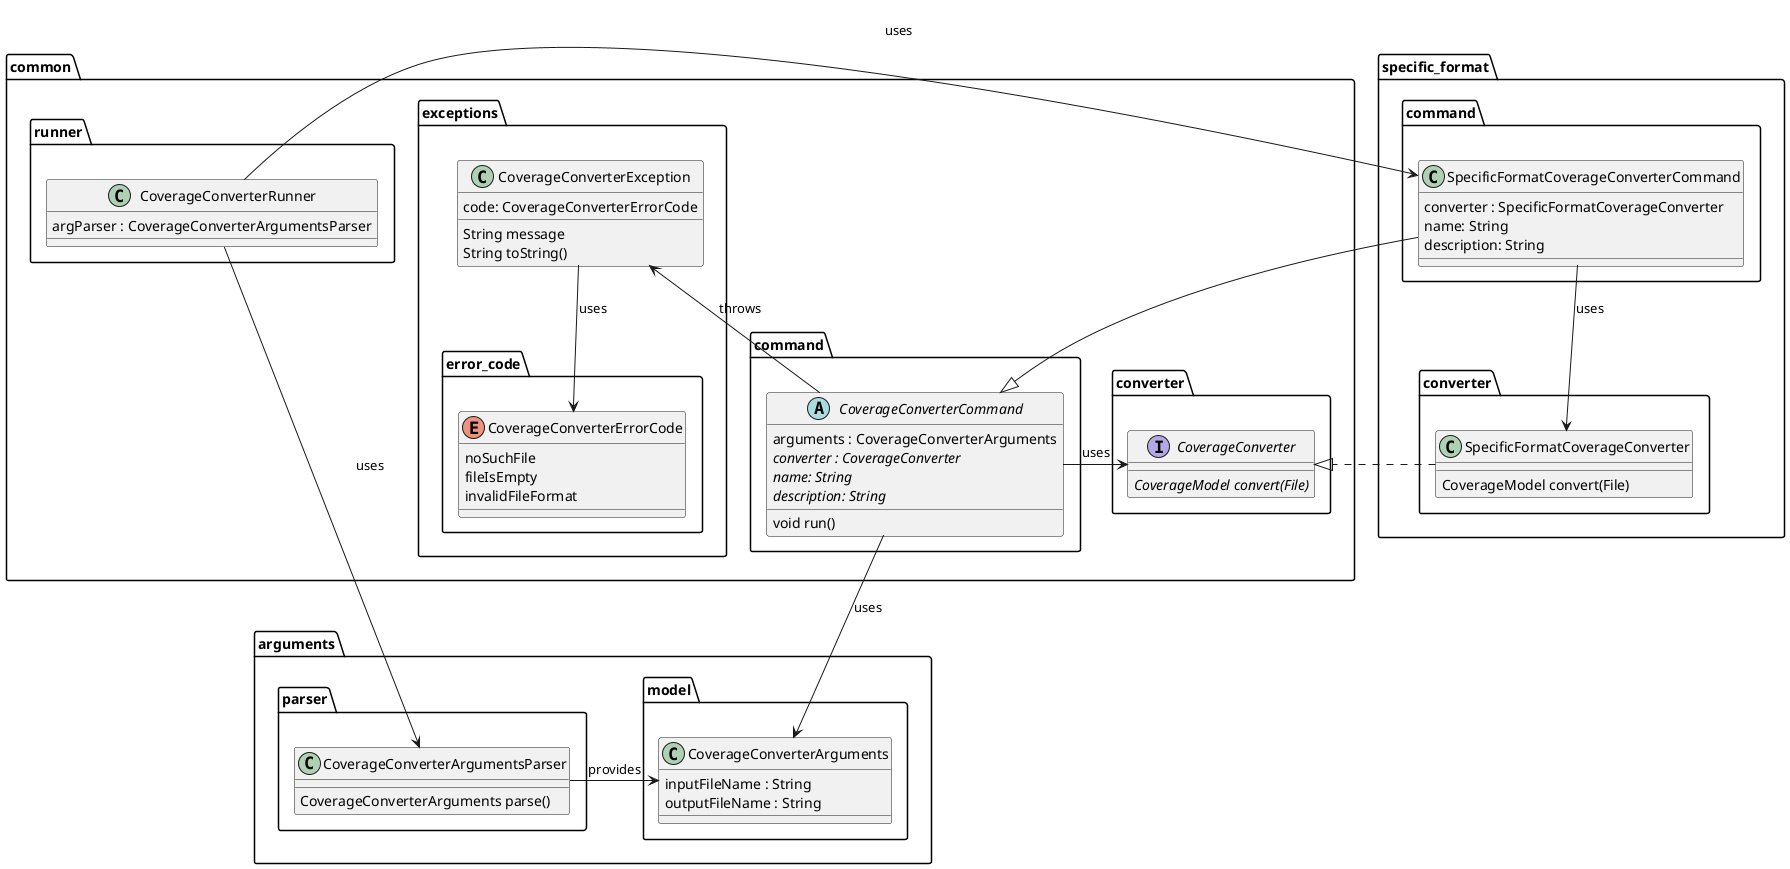 @startuml coverage_class_diagram

package arguments {
    package model {
        class CoverageConverterArguments {
            inputFileName : String
            outputFileName : String
        }
    }

    package parser {
        class CoverageConverterArgumentsParser {
            CoverageConverterArguments parse()
        }
    }
}

package common {
    package command {
        abstract CoverageConverterCommand {
            arguments : CoverageConverterArguments
            {abstract} converter : CoverageConverter
            {abstract} name: String
            {abstract} description: String
            void run()
        }
    }

    package converter {
        interface CoverageConverter {
            {abstract} CoverageModel convert(File)
        }
    }


    package runner {
        class CoverageConverterRunner {
            argParser : CoverageConverterArgumentsParser
        }
    }

    package exceptions {
        class CoverageConverterException{
            code: CoverageConverterErrorCode
            {method} String message
            String toString()
        }


        package error_code {
            enum CoverageConverterErrorCode {
                noSuchFile
                fileIsEmpty
                invalidFileFormat
            }
        }
    }
}

package specific_format {
    package converter as specific_format.converter {
        class SpecificFormatCoverageConverter {
            CoverageModel convert(File)
        }
    }

    package command as specific_format.command {
        class SpecificFormatCoverageConverterCommand {
            converter : SpecificFormatCoverageConverter
            name: String
            description: String
        }
    }
}


CoverageConverterRunner -right-> SpecificFormatCoverageConverterCommand : uses
CoverageConverterRunner --> CoverageConverterArgumentsParser : uses

CoverageConverterArgumentsParser -left-> CoverageConverterArguments : provides

SpecificFormatCoverageConverterCommand --> SpecificFormatCoverageConverter : uses
SpecificFormatCoverageConverterCommand --|> CoverageConverterCommand

SpecificFormatCoverageConverter .down.|> CoverageConverter

CoverageConverterCommand --> CoverageConverterArguments : uses
CoverageConverterCommand -left-> CoverageConverter : uses
CoverageConverterCommand -up-> CoverageConverterException : throws

CoverageConverterException --> CoverageConverterErrorCode : uses



@enduml
